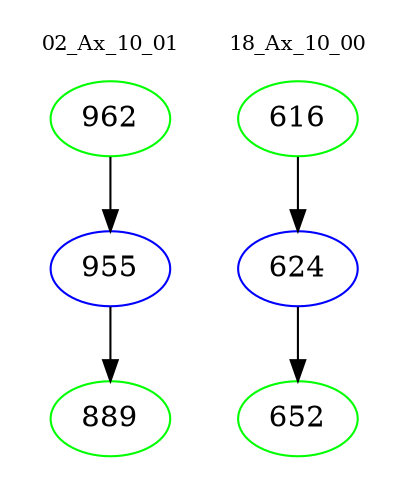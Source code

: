 digraph{
subgraph cluster_0 {
color = white
label = "02_Ax_10_01";
fontsize=10;
T0_962 [label="962", color="green"]
T0_962 -> T0_955 [color="black"]
T0_955 [label="955", color="blue"]
T0_955 -> T0_889 [color="black"]
T0_889 [label="889", color="green"]
}
subgraph cluster_1 {
color = white
label = "18_Ax_10_00";
fontsize=10;
T1_616 [label="616", color="green"]
T1_616 -> T1_624 [color="black"]
T1_624 [label="624", color="blue"]
T1_624 -> T1_652 [color="black"]
T1_652 [label="652", color="green"]
}
}
